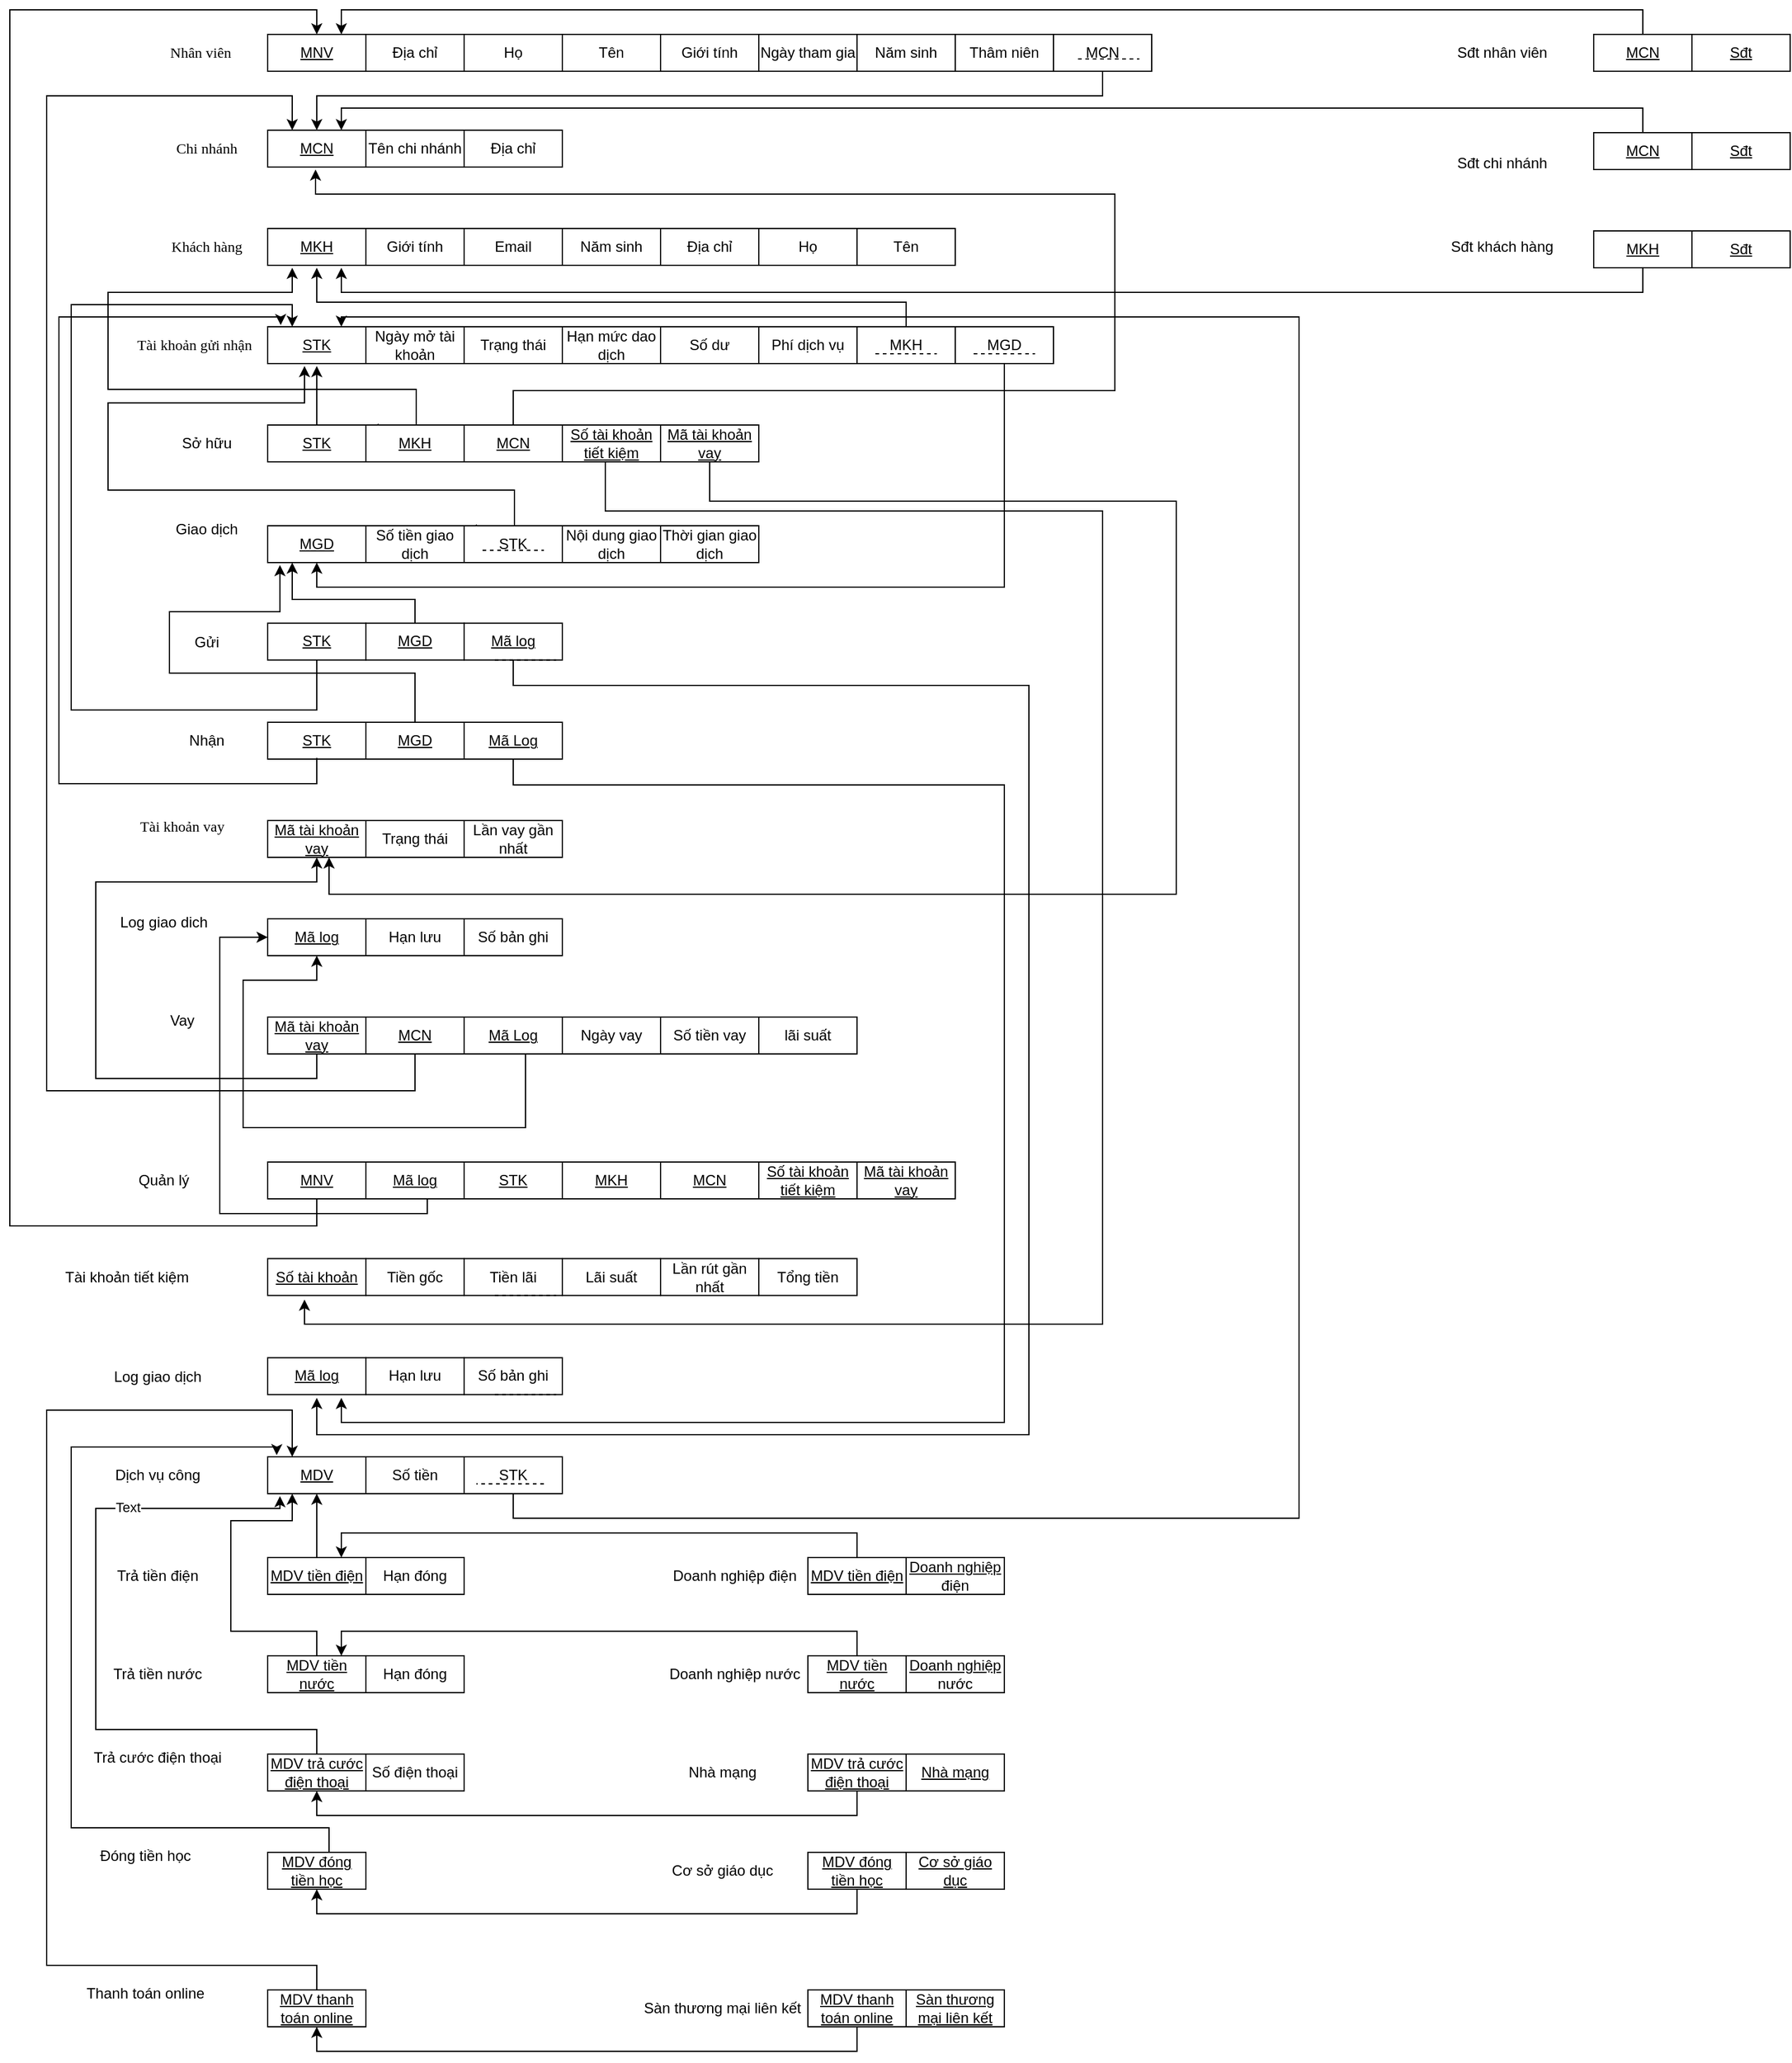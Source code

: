 <mxfile version="24.7.17">
  <diagram name="Page-1" id="vC-JoRA35cCn0tKTyRB9">
    <mxGraphModel dx="2570" dy="744" grid="1" gridSize="10" guides="1" tooltips="1" connect="1" arrows="1" fold="1" page="1" pageScale="1" pageWidth="850" pageHeight="1100" math="0" shadow="0">
      <root>
        <mxCell id="0" />
        <mxCell id="1" parent="0" />
        <mxCell id="_3DtKtyULnJ21L_lDsf4-2" value="&lt;font style=&quot;font-size: 12px;&quot; face=&quot;Times New Roman&quot;&gt;Nhân viên&lt;br&gt;&lt;/font&gt;" style="text;html=1;align=center;verticalAlign=middle;resizable=0;points=[];autosize=1;strokeColor=none;fillColor=none;" parent="1" vertex="1">
          <mxGeometry x="110" y="50" width="70" height="30" as="geometry" />
        </mxCell>
        <mxCell id="_3DtKtyULnJ21L_lDsf4-3" value="&lt;u&gt;MNV&lt;br&gt;&lt;/u&gt;" style="rounded=0;whiteSpace=wrap;html=1;" parent="1" vertex="1">
          <mxGeometry x="200" y="50" width="80" height="30" as="geometry" />
        </mxCell>
        <mxCell id="_3DtKtyULnJ21L_lDsf4-4" value="Địa chỉ" style="rounded=0;whiteSpace=wrap;html=1;" parent="1" vertex="1">
          <mxGeometry x="280" y="50" width="80" height="30" as="geometry" />
        </mxCell>
        <mxCell id="_3DtKtyULnJ21L_lDsf4-5" value="&lt;div align=&quot;justify&quot;&gt;Họ&lt;/div&gt;" style="rounded=0;whiteSpace=wrap;html=1;align=center;" parent="1" vertex="1">
          <mxGeometry x="360" y="50" width="80" height="30" as="geometry" />
        </mxCell>
        <mxCell id="_3DtKtyULnJ21L_lDsf4-7" value="Tên" style="rounded=0;whiteSpace=wrap;html=1;" parent="1" vertex="1">
          <mxGeometry x="440" y="50" width="80" height="30" as="geometry" />
        </mxCell>
        <mxCell id="_3DtKtyULnJ21L_lDsf4-8" value="Giới tính" style="rounded=0;whiteSpace=wrap;html=1;" parent="1" vertex="1">
          <mxGeometry x="520" y="50" width="80" height="30" as="geometry" />
        </mxCell>
        <mxCell id="_3DtKtyULnJ21L_lDsf4-9" value="Ngày tham gia" style="rounded=0;whiteSpace=wrap;html=1;" parent="1" vertex="1">
          <mxGeometry x="600" y="50" width="80" height="30" as="geometry" />
        </mxCell>
        <mxCell id="_3DtKtyULnJ21L_lDsf4-11" value="Năm sinh" style="rounded=0;whiteSpace=wrap;html=1;" parent="1" vertex="1">
          <mxGeometry x="680" y="50" width="80" height="30" as="geometry" />
        </mxCell>
        <mxCell id="_3DtKtyULnJ21L_lDsf4-12" value="Thâm niên" style="rounded=0;whiteSpace=wrap;html=1;" parent="1" vertex="1">
          <mxGeometry x="760" y="50" width="80" height="30" as="geometry" />
        </mxCell>
        <mxCell id="_3DtKtyULnJ21L_lDsf4-13" value="&lt;font face=&quot;Times New Roman&quot; style=&quot;font-size: 12px;&quot;&gt;Chi nhánh&lt;br&gt;&lt;/font&gt;" style="text;html=1;align=center;verticalAlign=middle;resizable=0;points=[];autosize=1;strokeColor=none;fillColor=none;" parent="1" vertex="1">
          <mxGeometry x="115" y="128" width="70" height="30" as="geometry" />
        </mxCell>
        <mxCell id="_3DtKtyULnJ21L_lDsf4-14" value="&lt;u&gt;MCN&lt;/u&gt;" style="rounded=0;whiteSpace=wrap;html=1;" parent="1" vertex="1">
          <mxGeometry x="200" y="128" width="80" height="30" as="geometry" />
        </mxCell>
        <mxCell id="_3DtKtyULnJ21L_lDsf4-15" value="Tên chi nhánh" style="rounded=0;whiteSpace=wrap;html=1;" parent="1" vertex="1">
          <mxGeometry x="280" y="128" width="80" height="30" as="geometry" />
        </mxCell>
        <mxCell id="_3DtKtyULnJ21L_lDsf4-16" value="Địa chỉ" style="rounded=0;whiteSpace=wrap;html=1;" parent="1" vertex="1">
          <mxGeometry x="360" y="128" width="80" height="30" as="geometry" />
        </mxCell>
        <mxCell id="_3DtKtyULnJ21L_lDsf4-23" style="edgeStyle=orthogonalEdgeStyle;rounded=0;orthogonalLoop=1;jettySize=auto;html=1;entryX=0.5;entryY=0;entryDx=0;entryDy=0;" parent="1" target="_3DtKtyULnJ21L_lDsf4-14" edge="1">
          <mxGeometry relative="1" as="geometry">
            <mxPoint x="240" y="100" as="targetPoint" />
            <mxPoint x="900" y="80" as="sourcePoint" />
            <Array as="points">
              <mxPoint x="891" y="80" />
              <mxPoint x="880" y="80" />
              <mxPoint x="880" y="100" />
              <mxPoint x="240" y="100" />
            </Array>
          </mxGeometry>
        </mxCell>
        <mxCell id="_3DtKtyULnJ21L_lDsf4-19" value="MCN" style="rounded=0;whiteSpace=wrap;html=1;" parent="1" vertex="1">
          <mxGeometry x="840" y="50" width="80" height="30" as="geometry" />
        </mxCell>
        <mxCell id="_3DtKtyULnJ21L_lDsf4-21" value="" style="endArrow=none;dashed=1;html=1;rounded=0;entryX=0.875;entryY=0.667;entryDx=0;entryDy=0;entryPerimeter=0;" parent="1" target="_3DtKtyULnJ21L_lDsf4-19" edge="1">
          <mxGeometry width="50" height="50" relative="1" as="geometry">
            <mxPoint x="860" y="70" as="sourcePoint" />
            <mxPoint x="895" y="70" as="targetPoint" />
          </mxGeometry>
        </mxCell>
        <mxCell id="_3DtKtyULnJ21L_lDsf4-24" value="&lt;font face=&quot;Times New Roman&quot;&gt;Khách hàng&lt;/font&gt;" style="text;html=1;align=center;verticalAlign=middle;resizable=0;points=[];autosize=1;strokeColor=none;fillColor=none;" parent="1" vertex="1">
          <mxGeometry x="110" y="208" width="80" height="30" as="geometry" />
        </mxCell>
        <mxCell id="_3DtKtyULnJ21L_lDsf4-25" value="&lt;u&gt;MKH&lt;/u&gt;" style="rounded=0;whiteSpace=wrap;html=1;" parent="1" vertex="1">
          <mxGeometry x="200" y="208" width="80" height="30" as="geometry" />
        </mxCell>
        <mxCell id="_3DtKtyULnJ21L_lDsf4-26" value="Giới tính" style="rounded=0;whiteSpace=wrap;html=1;" parent="1" vertex="1">
          <mxGeometry x="280" y="208" width="80" height="30" as="geometry" />
        </mxCell>
        <mxCell id="_3DtKtyULnJ21L_lDsf4-27" value="Email" style="rounded=0;whiteSpace=wrap;html=1;" parent="1" vertex="1">
          <mxGeometry x="360" y="208" width="80" height="30" as="geometry" />
        </mxCell>
        <mxCell id="_3DtKtyULnJ21L_lDsf4-28" value="Năm sinh" style="rounded=0;whiteSpace=wrap;html=1;" parent="1" vertex="1">
          <mxGeometry x="440" y="208" width="80" height="30" as="geometry" />
        </mxCell>
        <mxCell id="_3DtKtyULnJ21L_lDsf4-29" value="Địa chỉ" style="rounded=0;whiteSpace=wrap;html=1;" parent="1" vertex="1">
          <mxGeometry x="520" y="208" width="80" height="30" as="geometry" />
        </mxCell>
        <mxCell id="_3DtKtyULnJ21L_lDsf4-30" value="Họ" style="rounded=0;whiteSpace=wrap;html=1;" parent="1" vertex="1">
          <mxGeometry x="600" y="208" width="80" height="30" as="geometry" />
        </mxCell>
        <mxCell id="_3DtKtyULnJ21L_lDsf4-31" value="Tên" style="rounded=0;whiteSpace=wrap;html=1;" parent="1" vertex="1">
          <mxGeometry x="680" y="208" width="80" height="30" as="geometry" />
        </mxCell>
        <mxCell id="_3DtKtyULnJ21L_lDsf4-33" value="&lt;font face=&quot;Times New Roman&quot;&gt;Tài khoản gửi nhận&lt;br&gt;&lt;/font&gt;" style="text;html=1;align=center;verticalAlign=middle;resizable=0;points=[];autosize=1;strokeColor=none;fillColor=none;" parent="1" vertex="1">
          <mxGeometry x="80" y="288" width="120" height="30" as="geometry" />
        </mxCell>
        <mxCell id="_3DtKtyULnJ21L_lDsf4-34" value="&lt;u&gt;STK&lt;/u&gt;" style="rounded=0;whiteSpace=wrap;html=1;" parent="1" vertex="1">
          <mxGeometry x="200" y="288" width="80" height="30" as="geometry" />
        </mxCell>
        <mxCell id="_3DtKtyULnJ21L_lDsf4-35" value="Ngày mở tài khoản" style="rounded=0;whiteSpace=wrap;html=1;" parent="1" vertex="1">
          <mxGeometry x="280" y="288" width="80" height="30" as="geometry" />
        </mxCell>
        <mxCell id="_3DtKtyULnJ21L_lDsf4-36" value="Trạng thái " style="rounded=0;whiteSpace=wrap;html=1;" parent="1" vertex="1">
          <mxGeometry x="360" y="288" width="80" height="30" as="geometry" />
        </mxCell>
        <mxCell id="_3DtKtyULnJ21L_lDsf4-37" value="Hạn mức dao dịch" style="rounded=0;whiteSpace=wrap;html=1;" parent="1" vertex="1">
          <mxGeometry x="440" y="288" width="80" height="30" as="geometry" />
        </mxCell>
        <mxCell id="_3DtKtyULnJ21L_lDsf4-38" value="Số dư" style="rounded=0;whiteSpace=wrap;html=1;" parent="1" vertex="1">
          <mxGeometry x="520" y="288" width="80" height="30" as="geometry" />
        </mxCell>
        <mxCell id="_3DtKtyULnJ21L_lDsf4-39" value="Phí dịch vụ" style="rounded=0;whiteSpace=wrap;html=1;" parent="1" vertex="1">
          <mxGeometry x="600" y="288" width="80" height="30" as="geometry" />
        </mxCell>
        <mxCell id="_3DtKtyULnJ21L_lDsf4-44" style="edgeStyle=orthogonalEdgeStyle;rounded=0;orthogonalLoop=1;jettySize=auto;html=1;" parent="1" edge="1">
          <mxGeometry relative="1" as="geometry">
            <mxPoint x="240" y="240" as="targetPoint" />
            <mxPoint x="720" y="288" as="sourcePoint" />
            <Array as="points">
              <mxPoint x="720" y="268" />
            </Array>
          </mxGeometry>
        </mxCell>
        <mxCell id="_3DtKtyULnJ21L_lDsf4-42" value="MKH" style="rounded=0;whiteSpace=wrap;html=1;" parent="1" vertex="1">
          <mxGeometry x="680" y="288" width="80" height="30" as="geometry" />
        </mxCell>
        <mxCell id="_3DtKtyULnJ21L_lDsf4-43" value="" style="endArrow=none;dashed=1;html=1;rounded=0;" parent="1" edge="1">
          <mxGeometry width="50" height="50" relative="1" as="geometry">
            <mxPoint x="695" y="310" as="sourcePoint" />
            <mxPoint x="745" y="310" as="targetPoint" />
          </mxGeometry>
        </mxCell>
        <mxCell id="_3DtKtyULnJ21L_lDsf4-45" value="Sở hữu" style="text;html=1;align=center;verticalAlign=middle;resizable=0;points=[];autosize=1;strokeColor=none;fillColor=none;" parent="1" vertex="1">
          <mxGeometry x="120" y="368" width="60" height="30" as="geometry" />
        </mxCell>
        <mxCell id="_3DtKtyULnJ21L_lDsf4-51" style="edgeStyle=orthogonalEdgeStyle;rounded=0;orthogonalLoop=1;jettySize=auto;html=1;" parent="1" source="_3DtKtyULnJ21L_lDsf4-46" edge="1">
          <mxGeometry relative="1" as="geometry">
            <mxPoint x="240" y="320" as="targetPoint" />
          </mxGeometry>
        </mxCell>
        <mxCell id="_3DtKtyULnJ21L_lDsf4-46" value="&lt;u&gt;STK&lt;/u&gt;" style="rounded=0;whiteSpace=wrap;html=1;" parent="1" vertex="1">
          <mxGeometry x="200" y="368" width="80" height="30" as="geometry" />
        </mxCell>
        <mxCell id="_3DtKtyULnJ21L_lDsf4-47" value="&lt;u&gt;MKH&lt;/u&gt;" style="rounded=0;whiteSpace=wrap;html=1;" parent="1" vertex="1">
          <mxGeometry x="280" y="368" width="80" height="30" as="geometry" />
        </mxCell>
        <mxCell id="_3DtKtyULnJ21L_lDsf4-53" style="edgeStyle=orthogonalEdgeStyle;rounded=0;orthogonalLoop=1;jettySize=auto;html=1;" parent="1" edge="1">
          <mxGeometry relative="1" as="geometry">
            <mxPoint x="220" y="240" as="targetPoint" />
            <mxPoint x="290" y="367" as="sourcePoint" />
            <Array as="points">
              <mxPoint x="290" y="368" />
              <mxPoint x="321" y="368" />
              <mxPoint x="321" y="339" />
              <mxPoint x="70" y="339" />
              <mxPoint x="70" y="260" />
            </Array>
          </mxGeometry>
        </mxCell>
        <mxCell id="_3DtKtyULnJ21L_lDsf4-55" style="edgeStyle=orthogonalEdgeStyle;rounded=0;orthogonalLoop=1;jettySize=auto;html=1;exitX=0.5;exitY=0;exitDx=0;exitDy=0;" parent="1" source="_3DtKtyULnJ21L_lDsf4-48" edge="1">
          <mxGeometry relative="1" as="geometry">
            <mxPoint x="239" y="160" as="targetPoint" />
            <mxPoint x="400" y="360" as="sourcePoint" />
            <Array as="points">
              <mxPoint x="400" y="340" />
              <mxPoint x="890" y="340" />
              <mxPoint x="890" y="180" />
            </Array>
          </mxGeometry>
        </mxCell>
        <mxCell id="_3DtKtyULnJ21L_lDsf4-48" value="&lt;u&gt;MCN&lt;/u&gt;" style="rounded=0;whiteSpace=wrap;html=1;" parent="1" vertex="1">
          <mxGeometry x="360" y="368" width="80" height="30" as="geometry" />
        </mxCell>
        <mxCell id="_3DtKtyULnJ21L_lDsf4-56" value="Giao dịch" style="text;html=1;align=center;verticalAlign=middle;resizable=0;points=[];autosize=1;strokeColor=none;fillColor=none;" parent="1" vertex="1">
          <mxGeometry x="115" y="438" width="70" height="30" as="geometry" />
        </mxCell>
        <mxCell id="_3DtKtyULnJ21L_lDsf4-57" value="&lt;u&gt;MGD&lt;/u&gt;" style="rounded=0;whiteSpace=wrap;html=1;" parent="1" vertex="1">
          <mxGeometry x="200" y="450" width="80" height="30" as="geometry" />
        </mxCell>
        <mxCell id="_3DtKtyULnJ21L_lDsf4-58" value="Số tiền giao dịch" style="rounded=0;whiteSpace=wrap;html=1;" parent="1" vertex="1">
          <mxGeometry x="280" y="450" width="80" height="30" as="geometry" />
        </mxCell>
        <mxCell id="_3DtKtyULnJ21L_lDsf4-59" value="STK" style="rounded=0;whiteSpace=wrap;html=1;" parent="1" vertex="1">
          <mxGeometry x="360" y="450" width="80" height="30" as="geometry" />
        </mxCell>
        <mxCell id="_3DtKtyULnJ21L_lDsf4-60" value="" style="endArrow=none;dashed=1;html=1;rounded=0;" parent="1" edge="1">
          <mxGeometry width="50" height="50" relative="1" as="geometry">
            <mxPoint x="375" y="470" as="sourcePoint" />
            <mxPoint x="425" y="470" as="targetPoint" />
          </mxGeometry>
        </mxCell>
        <mxCell id="_3DtKtyULnJ21L_lDsf4-62" value="Thời gian giao dịch" style="rounded=0;whiteSpace=wrap;html=1;" parent="1" vertex="1">
          <mxGeometry x="520" y="450" width="80" height="30" as="geometry" />
        </mxCell>
        <mxCell id="_3DtKtyULnJ21L_lDsf4-63" value="Nội dung giao dịch" style="rounded=0;whiteSpace=wrap;html=1;" parent="1" vertex="1">
          <mxGeometry x="440" y="450" width="80" height="30" as="geometry" />
        </mxCell>
        <mxCell id="_3DtKtyULnJ21L_lDsf4-64" value="" style="endArrow=none;dashed=1;html=1;rounded=0;" parent="1" edge="1">
          <mxGeometry width="50" height="50" relative="1" as="geometry">
            <mxPoint x="385" y="480" as="sourcePoint" />
            <mxPoint x="435" y="480" as="targetPoint" />
          </mxGeometry>
        </mxCell>
        <mxCell id="_3DtKtyULnJ21L_lDsf4-66" style="edgeStyle=orthogonalEdgeStyle;rounded=0;orthogonalLoop=1;jettySize=auto;html=1;" parent="1" edge="1">
          <mxGeometry relative="1" as="geometry">
            <mxPoint x="230" y="320" as="targetPoint" />
            <mxPoint x="370" y="449" as="sourcePoint" />
            <Array as="points">
              <mxPoint x="370" y="450" />
              <mxPoint x="401" y="450" />
              <mxPoint x="401" y="421" />
              <mxPoint x="70" y="421" />
              <mxPoint x="70" y="350" />
            </Array>
          </mxGeometry>
        </mxCell>
        <mxCell id="_3DtKtyULnJ21L_lDsf4-67" value="MGD" style="rounded=0;whiteSpace=wrap;html=1;" parent="1" vertex="1">
          <mxGeometry x="760" y="288" width="80" height="30" as="geometry" />
        </mxCell>
        <mxCell id="_3DtKtyULnJ21L_lDsf4-68" value="" style="endArrow=none;dashed=1;html=1;rounded=0;" parent="1" edge="1">
          <mxGeometry width="50" height="50" relative="1" as="geometry">
            <mxPoint x="775" y="310" as="sourcePoint" />
            <mxPoint x="825" y="310" as="targetPoint" />
          </mxGeometry>
        </mxCell>
        <mxCell id="_3DtKtyULnJ21L_lDsf4-71" value="Gửi" style="text;html=1;align=center;verticalAlign=middle;resizable=0;points=[];autosize=1;strokeColor=none;fillColor=none;" parent="1" vertex="1">
          <mxGeometry x="130" y="530" width="40" height="30" as="geometry" />
        </mxCell>
        <mxCell id="_3DtKtyULnJ21L_lDsf4-72" value="Nhận" style="text;html=1;align=center;verticalAlign=middle;resizable=0;points=[];autosize=1;strokeColor=none;fillColor=none;" parent="1" vertex="1">
          <mxGeometry x="125" y="610" width="50" height="30" as="geometry" />
        </mxCell>
        <mxCell id="_3DtKtyULnJ21L_lDsf4-95" style="edgeStyle=orthogonalEdgeStyle;rounded=0;orthogonalLoop=1;jettySize=auto;html=1;entryX=0.25;entryY=0;entryDx=0;entryDy=0;" parent="1" source="_3DtKtyULnJ21L_lDsf4-80" target="_3DtKtyULnJ21L_lDsf4-34" edge="1">
          <mxGeometry relative="1" as="geometry">
            <mxPoint x="220" y="280" as="targetPoint" />
            <Array as="points">
              <mxPoint x="240" y="600" />
              <mxPoint x="40" y="600" />
              <mxPoint x="40" y="270" />
              <mxPoint x="220" y="270" />
            </Array>
          </mxGeometry>
        </mxCell>
        <mxCell id="_3DtKtyULnJ21L_lDsf4-80" value="&lt;u&gt;STK&lt;/u&gt;" style="rounded=0;whiteSpace=wrap;html=1;" parent="1" vertex="1">
          <mxGeometry x="200" y="529.33" width="80" height="30" as="geometry" />
        </mxCell>
        <mxCell id="_3DtKtyULnJ21L_lDsf4-97" style="edgeStyle=orthogonalEdgeStyle;rounded=0;orthogonalLoop=1;jettySize=auto;html=1;entryX=0.25;entryY=1;entryDx=0;entryDy=0;" parent="1" source="_3DtKtyULnJ21L_lDsf4-81" target="_3DtKtyULnJ21L_lDsf4-57" edge="1">
          <mxGeometry relative="1" as="geometry">
            <mxPoint x="220" y="510" as="targetPoint" />
            <Array as="points">
              <mxPoint x="320" y="510" />
              <mxPoint x="220" y="510" />
            </Array>
          </mxGeometry>
        </mxCell>
        <mxCell id="_3DtKtyULnJ21L_lDsf4-81" value="&lt;u&gt;MGD&lt;/u&gt;" style="rounded=0;whiteSpace=wrap;html=1;" parent="1" vertex="1">
          <mxGeometry x="280" y="529.33" width="80" height="30" as="geometry" />
        </mxCell>
        <mxCell id="zlWt1Y5YWRn7I1VZGr1n-9" style="edgeStyle=orthogonalEdgeStyle;rounded=0;orthogonalLoop=1;jettySize=auto;html=1;" edge="1" parent="1" source="_3DtKtyULnJ21L_lDsf4-82">
          <mxGeometry relative="1" as="geometry">
            <mxPoint x="240" y="1160" as="targetPoint" />
            <Array as="points">
              <mxPoint x="400" y="580" />
              <mxPoint x="820" y="580" />
              <mxPoint x="820" y="1190" />
              <mxPoint x="240" y="1190" />
            </Array>
          </mxGeometry>
        </mxCell>
        <mxCell id="_3DtKtyULnJ21L_lDsf4-82" value="&lt;u&gt;Mã log&lt;/u&gt;" style="rounded=0;whiteSpace=wrap;html=1;" parent="1" vertex="1">
          <mxGeometry x="360" y="529.33" width="80" height="30" as="geometry" />
        </mxCell>
        <mxCell id="_3DtKtyULnJ21L_lDsf4-86" value="" style="endArrow=none;dashed=1;html=1;rounded=0;" parent="1" edge="1">
          <mxGeometry width="50" height="50" relative="1" as="geometry">
            <mxPoint x="385" y="559.33" as="sourcePoint" />
            <mxPoint x="435" y="559.33" as="targetPoint" />
          </mxGeometry>
        </mxCell>
        <mxCell id="_3DtKtyULnJ21L_lDsf4-87" value="&lt;u&gt;STK&lt;/u&gt;" style="rounded=0;whiteSpace=wrap;html=1;" parent="1" vertex="1">
          <mxGeometry x="200" y="610" width="80" height="30" as="geometry" />
        </mxCell>
        <mxCell id="_3DtKtyULnJ21L_lDsf4-88" value="&lt;u&gt;MGD&lt;/u&gt;" style="rounded=0;whiteSpace=wrap;html=1;" parent="1" vertex="1">
          <mxGeometry x="280" y="610" width="80" height="30" as="geometry" />
        </mxCell>
        <mxCell id="_3DtKtyULnJ21L_lDsf4-89" value="&lt;u&gt;Mã Log&lt;br&gt;&lt;/u&gt;" style="rounded=0;whiteSpace=wrap;html=1;" parent="1" vertex="1">
          <mxGeometry x="360" y="610" width="80" height="30" as="geometry" />
        </mxCell>
        <mxCell id="_3DtKtyULnJ21L_lDsf4-93" value="" style="endArrow=none;dashed=1;html=1;rounded=0;" parent="1" edge="1">
          <mxGeometry width="50" height="50" relative="1" as="geometry">
            <mxPoint x="385" y="640" as="sourcePoint" />
            <mxPoint x="435" y="640" as="targetPoint" />
          </mxGeometry>
        </mxCell>
        <mxCell id="_3DtKtyULnJ21L_lDsf4-113" style="edgeStyle=orthogonalEdgeStyle;rounded=0;orthogonalLoop=1;jettySize=auto;html=1;" parent="1" edge="1">
          <mxGeometry relative="1" as="geometry">
            <mxPoint x="240" y="480" as="targetPoint" />
            <mxPoint x="810" y="318" as="sourcePoint" />
            <Array as="points">
              <mxPoint x="800" y="318" />
              <mxPoint x="800" y="500" />
              <mxPoint x="240" y="500" />
            </Array>
          </mxGeometry>
        </mxCell>
        <mxCell id="_3DtKtyULnJ21L_lDsf4-114" style="edgeStyle=orthogonalEdgeStyle;rounded=0;orthogonalLoop=1;jettySize=auto;html=1;entryX=0.133;entryY=-0.044;entryDx=0;entryDy=0;entryPerimeter=0;" parent="1" target="_3DtKtyULnJ21L_lDsf4-34" edge="1">
          <mxGeometry relative="1" as="geometry">
            <mxPoint x="210" y="280" as="targetPoint" />
            <mxPoint x="240" y="639" as="sourcePoint" />
            <Array as="points">
              <mxPoint x="240" y="660" />
              <mxPoint x="30" y="660" />
              <mxPoint x="30" y="280" />
              <mxPoint x="211" y="280" />
            </Array>
          </mxGeometry>
        </mxCell>
        <mxCell id="_3DtKtyULnJ21L_lDsf4-119" style="edgeStyle=orthogonalEdgeStyle;rounded=0;orthogonalLoop=1;jettySize=auto;html=1;entryX=0.125;entryY=1.067;entryDx=0;entryDy=0;entryPerimeter=0;" parent="1" target="_3DtKtyULnJ21L_lDsf4-57" edge="1">
          <mxGeometry relative="1" as="geometry">
            <mxPoint x="210" y="520" as="targetPoint" />
            <mxPoint x="320" y="610" as="sourcePoint" />
            <Array as="points">
              <mxPoint x="320" y="570" />
              <mxPoint x="120" y="570" />
              <mxPoint x="120" y="520" />
              <mxPoint x="210" y="520" />
            </Array>
          </mxGeometry>
        </mxCell>
        <mxCell id="_3DtKtyULnJ21L_lDsf4-120" value="&lt;font style=&quot;font-size: 12px;&quot; face=&quot;Times New Roman&quot;&gt;Tài khoản vay&lt;/font&gt;" style="text;html=1;align=center;verticalAlign=middle;resizable=0;points=[];autosize=1;strokeColor=none;fillColor=none;fontFamily=Helvetica;fontSize=11;fontColor=default;labelBackgroundColor=default;" parent="1" vertex="1">
          <mxGeometry x="85" y="680" width="90" height="30" as="geometry" />
        </mxCell>
        <mxCell id="_3DtKtyULnJ21L_lDsf4-121" value="&lt;u&gt;Mã tài khoản vay&lt;br&gt;&lt;/u&gt;" style="rounded=0;whiteSpace=wrap;html=1;" parent="1" vertex="1">
          <mxGeometry x="200" y="690" width="80" height="30" as="geometry" />
        </mxCell>
        <mxCell id="_3DtKtyULnJ21L_lDsf4-122" value="Trạng thái" style="rounded=0;whiteSpace=wrap;html=1;" parent="1" vertex="1">
          <mxGeometry x="280" y="690" width="80" height="30" as="geometry" />
        </mxCell>
        <mxCell id="_3DtKtyULnJ21L_lDsf4-123" value="Lần vay gần nhất" style="rounded=0;whiteSpace=wrap;html=1;" parent="1" vertex="1">
          <mxGeometry x="360" y="690" width="80" height="30" as="geometry" />
        </mxCell>
        <mxCell id="09Z2PJbqX6GgQNz3F8g0-1" value="Log giao dich" style="text;html=1;align=center;verticalAlign=middle;resizable=0;points=[];autosize=1;strokeColor=none;fillColor=none;" parent="1" vertex="1">
          <mxGeometry x="70" y="758" width="90" height="30" as="geometry" />
        </mxCell>
        <mxCell id="09Z2PJbqX6GgQNz3F8g0-6" value="&lt;u&gt;Mã log&lt;br&gt;&lt;/u&gt;" style="rounded=0;whiteSpace=wrap;html=1;" parent="1" vertex="1">
          <mxGeometry x="200" y="770" width="80" height="30" as="geometry" />
        </mxCell>
        <mxCell id="09Z2PJbqX6GgQNz3F8g0-7" value="Hạn lưu" style="rounded=0;whiteSpace=wrap;html=1;" parent="1" vertex="1">
          <mxGeometry x="280" y="770" width="80" height="30" as="geometry" />
        </mxCell>
        <mxCell id="09Z2PJbqX6GgQNz3F8g0-8" value="Số bản ghi" style="rounded=0;whiteSpace=wrap;html=1;" parent="1" vertex="1">
          <mxGeometry x="360" y="770" width="80" height="30" as="geometry" />
        </mxCell>
        <mxCell id="09Z2PJbqX6GgQNz3F8g0-11" value="Vay" style="text;html=1;align=center;verticalAlign=middle;resizable=0;points=[];autosize=1;strokeColor=none;fillColor=none;" parent="1" vertex="1">
          <mxGeometry x="110" y="838" width="40" height="30" as="geometry" />
        </mxCell>
        <mxCell id="09Z2PJbqX6GgQNz3F8g0-20" style="edgeStyle=orthogonalEdgeStyle;rounded=0;orthogonalLoop=1;jettySize=auto;html=1;entryX=0.5;entryY=1;entryDx=0;entryDy=0;" parent="1" target="_3DtKtyULnJ21L_lDsf4-121" edge="1">
          <mxGeometry relative="1" as="geometry">
            <mxPoint x="240" y="740" as="targetPoint" />
            <mxPoint x="240" y="880" as="sourcePoint" />
            <Array as="points">
              <mxPoint x="240" y="900" />
              <mxPoint x="60" y="900" />
              <mxPoint x="60" y="740" />
              <mxPoint x="240" y="740" />
            </Array>
          </mxGeometry>
        </mxCell>
        <mxCell id="09Z2PJbqX6GgQNz3F8g0-12" value="&lt;u&gt;Mã tài khoản vay&lt;br&gt;&lt;/u&gt;" style="rounded=0;whiteSpace=wrap;html=1;" parent="1" vertex="1">
          <mxGeometry x="200" y="850" width="80" height="30" as="geometry" />
        </mxCell>
        <mxCell id="09Z2PJbqX6GgQNz3F8g0-22" style="edgeStyle=orthogonalEdgeStyle;rounded=0;orthogonalLoop=1;jettySize=auto;html=1;entryX=0.25;entryY=0;entryDx=0;entryDy=0;" parent="1" target="_3DtKtyULnJ21L_lDsf4-14" edge="1">
          <mxGeometry relative="1" as="geometry">
            <mxPoint x="220" y="100" as="targetPoint" />
            <mxPoint x="310" y="880" as="sourcePoint" />
            <Array as="points">
              <mxPoint x="320" y="880" />
              <mxPoint x="320" y="910" />
              <mxPoint x="20" y="910" />
              <mxPoint x="20" y="100" />
              <mxPoint x="220" y="100" />
            </Array>
          </mxGeometry>
        </mxCell>
        <mxCell id="09Z2PJbqX6GgQNz3F8g0-13" value="&lt;u&gt;MCN&lt;/u&gt;" style="rounded=0;whiteSpace=wrap;html=1;" parent="1" vertex="1">
          <mxGeometry x="280" y="850" width="80" height="30" as="geometry" />
        </mxCell>
        <mxCell id="09Z2PJbqX6GgQNz3F8g0-23" style="edgeStyle=orthogonalEdgeStyle;rounded=0;orthogonalLoop=1;jettySize=auto;html=1;entryX=0.5;entryY=1;entryDx=0;entryDy=0;" parent="1" source="09Z2PJbqX6GgQNz3F8g0-14" target="09Z2PJbqX6GgQNz3F8g0-6" edge="1">
          <mxGeometry relative="1" as="geometry">
            <mxPoint x="240" y="820" as="targetPoint" />
            <Array as="points">
              <mxPoint x="410" y="940" />
              <mxPoint x="180" y="940" />
              <mxPoint x="180" y="820" />
              <mxPoint x="240" y="820" />
            </Array>
          </mxGeometry>
        </mxCell>
        <mxCell id="09Z2PJbqX6GgQNz3F8g0-14" value="&lt;u&gt;Mã Log&lt;br&gt;&lt;/u&gt;" style="rounded=0;whiteSpace=wrap;html=1;" parent="1" vertex="1">
          <mxGeometry x="360" y="850" width="80" height="30" as="geometry" />
        </mxCell>
        <mxCell id="09Z2PJbqX6GgQNz3F8g0-16" value="Ngày vay" style="rounded=0;whiteSpace=wrap;html=1;" parent="1" vertex="1">
          <mxGeometry x="440" y="850" width="80" height="30" as="geometry" />
        </mxCell>
        <mxCell id="09Z2PJbqX6GgQNz3F8g0-17" value="Số tiền vay" style="rounded=0;whiteSpace=wrap;html=1;" parent="1" vertex="1">
          <mxGeometry x="520" y="850" width="80" height="30" as="geometry" />
        </mxCell>
        <mxCell id="09Z2PJbqX6GgQNz3F8g0-18" value="lãi suất" style="rounded=0;whiteSpace=wrap;html=1;" parent="1" vertex="1">
          <mxGeometry x="600" y="850" width="80" height="30" as="geometry" />
        </mxCell>
        <mxCell id="09Z2PJbqX6GgQNz3F8g0-24" value="Quản lý" style="text;html=1;align=center;verticalAlign=middle;resizable=0;points=[];autosize=1;strokeColor=none;fillColor=none;" parent="1" vertex="1">
          <mxGeometry x="85" y="968" width="60" height="30" as="geometry" />
        </mxCell>
        <mxCell id="09Z2PJbqX6GgQNz3F8g0-29" style="edgeStyle=orthogonalEdgeStyle;rounded=0;orthogonalLoop=1;jettySize=auto;html=1;entryX=0.5;entryY=0;entryDx=0;entryDy=0;" parent="1" target="_3DtKtyULnJ21L_lDsf4-3" edge="1">
          <mxGeometry relative="1" as="geometry">
            <mxPoint x="240" y="30" as="targetPoint" />
            <mxPoint x="240" y="998" as="sourcePoint" />
            <Array as="points">
              <mxPoint x="240" y="1020" />
              <mxPoint x="-10" y="1020" />
              <mxPoint x="-10" y="30" />
              <mxPoint x="240" y="30" />
            </Array>
          </mxGeometry>
        </mxCell>
        <mxCell id="09Z2PJbqX6GgQNz3F8g0-25" value="&lt;u&gt;MNV&lt;/u&gt;" style="rounded=0;whiteSpace=wrap;html=1;" parent="1" vertex="1">
          <mxGeometry x="200" y="968" width="80" height="30" as="geometry" />
        </mxCell>
        <mxCell id="09Z2PJbqX6GgQNz3F8g0-30" style="edgeStyle=orthogonalEdgeStyle;rounded=0;orthogonalLoop=1;jettySize=auto;html=1;entryX=0;entryY=0.5;entryDx=0;entryDy=0;" parent="1" source="09Z2PJbqX6GgQNz3F8g0-26" target="09Z2PJbqX6GgQNz3F8g0-6" edge="1">
          <mxGeometry relative="1" as="geometry">
            <mxPoint x="160" y="800" as="targetPoint" />
            <Array as="points">
              <mxPoint x="330" y="1010" />
              <mxPoint x="161" y="1010" />
              <mxPoint x="161" y="785" />
            </Array>
          </mxGeometry>
        </mxCell>
        <mxCell id="09Z2PJbqX6GgQNz3F8g0-26" value="&lt;u&gt;Mã log&lt;br&gt;&lt;/u&gt;" style="rounded=0;whiteSpace=wrap;html=1;" parent="1" vertex="1">
          <mxGeometry x="280" y="968" width="80" height="30" as="geometry" />
        </mxCell>
        <mxCell id="09Z2PJbqX6GgQNz3F8g0-31" value="Tài khoản tiết kiệm" style="text;html=1;align=center;verticalAlign=middle;resizable=0;points=[];autosize=1;strokeColor=none;fillColor=none;" parent="1" vertex="1">
          <mxGeometry x="25" y="1047.33" width="120" height="30" as="geometry" />
        </mxCell>
        <mxCell id="09Z2PJbqX6GgQNz3F8g0-32" value="&lt;u&gt;Số tài khoản&lt;br&gt;&lt;/u&gt;" style="rounded=0;whiteSpace=wrap;html=1;" parent="1" vertex="1">
          <mxGeometry x="200" y="1046.66" width="80" height="30" as="geometry" />
        </mxCell>
        <mxCell id="09Z2PJbqX6GgQNz3F8g0-33" value="Tiền gốc" style="rounded=0;whiteSpace=wrap;html=1;" parent="1" vertex="1">
          <mxGeometry x="280" y="1046.66" width="80" height="30" as="geometry" />
        </mxCell>
        <mxCell id="09Z2PJbqX6GgQNz3F8g0-34" value="Tiền lãi" style="rounded=0;whiteSpace=wrap;html=1;" parent="1" vertex="1">
          <mxGeometry x="360" y="1046.66" width="80" height="30" as="geometry" />
        </mxCell>
        <mxCell id="09Z2PJbqX6GgQNz3F8g0-35" value="" style="endArrow=none;dashed=1;html=1;rounded=0;" parent="1" edge="1">
          <mxGeometry width="50" height="50" relative="1" as="geometry">
            <mxPoint x="385" y="1076.66" as="sourcePoint" />
            <mxPoint x="435" y="1076.66" as="targetPoint" />
          </mxGeometry>
        </mxCell>
        <mxCell id="09Z2PJbqX6GgQNz3F8g0-36" value="Lãi suất" style="rounded=0;whiteSpace=wrap;html=1;" parent="1" vertex="1">
          <mxGeometry x="440" y="1046.66" width="80" height="30" as="geometry" />
        </mxCell>
        <mxCell id="09Z2PJbqX6GgQNz3F8g0-37" value="Lần rút gần nhất" style="rounded=0;whiteSpace=wrap;html=1;" parent="1" vertex="1">
          <mxGeometry x="520" y="1046.66" width="80" height="30" as="geometry" />
        </mxCell>
        <mxCell id="09Z2PJbqX6GgQNz3F8g0-43" value="Tổng tiền" style="rounded=0;whiteSpace=wrap;html=1;" parent="1" vertex="1">
          <mxGeometry x="600" y="1046.66" width="80" height="30" as="geometry" />
        </mxCell>
        <mxCell id="09Z2PJbqX6GgQNz3F8g0-46" style="edgeStyle=orthogonalEdgeStyle;rounded=0;orthogonalLoop=1;jettySize=auto;html=1;" parent="1" edge="1">
          <mxGeometry relative="1" as="geometry">
            <mxPoint x="230" y="1080" as="targetPoint" />
            <mxPoint x="475" y="396" as="sourcePoint" />
            <Array as="points">
              <mxPoint x="475" y="438" />
              <mxPoint x="880" y="438" />
              <mxPoint x="880" y="1100" />
              <mxPoint x="230" y="1100" />
            </Array>
          </mxGeometry>
        </mxCell>
        <mxCell id="09Z2PJbqX6GgQNz3F8g0-45" value="&lt;u&gt;Số tài khoản tiết kiệm&lt;br&gt;&lt;/u&gt;" style="rounded=0;whiteSpace=wrap;html=1;" parent="1" vertex="1">
          <mxGeometry x="440" y="368" width="80" height="30" as="geometry" />
        </mxCell>
        <mxCell id="09Z2PJbqX6GgQNz3F8g0-48" style="edgeStyle=orthogonalEdgeStyle;rounded=0;orthogonalLoop=1;jettySize=auto;html=1;entryX=0.625;entryY=1;entryDx=0;entryDy=0;entryPerimeter=0;" parent="1" source="09Z2PJbqX6GgQNz3F8g0-47" target="_3DtKtyULnJ21L_lDsf4-121" edge="1">
          <mxGeometry relative="1" as="geometry">
            <mxPoint x="250" y="750" as="targetPoint" />
            <Array as="points">
              <mxPoint x="560" y="430" />
              <mxPoint x="940" y="430" />
              <mxPoint x="940" y="750" />
              <mxPoint x="250" y="750" />
            </Array>
          </mxGeometry>
        </mxCell>
        <mxCell id="09Z2PJbqX6GgQNz3F8g0-47" value="&lt;u&gt;Mã tài khoản vay&lt;br&gt;&lt;/u&gt;" style="rounded=0;whiteSpace=wrap;html=1;" parent="1" vertex="1">
          <mxGeometry x="520" y="368" width="80" height="30" as="geometry" />
        </mxCell>
        <mxCell id="09Z2PJbqX6GgQNz3F8g0-49" value="&lt;u&gt;STK&lt;/u&gt;" style="rounded=0;whiteSpace=wrap;html=1;" parent="1" vertex="1">
          <mxGeometry x="360" y="968" width="80" height="30" as="geometry" />
        </mxCell>
        <mxCell id="09Z2PJbqX6GgQNz3F8g0-50" value="&lt;u&gt;MKH&lt;/u&gt;" style="rounded=0;whiteSpace=wrap;html=1;" parent="1" vertex="1">
          <mxGeometry x="440" y="968" width="80" height="30" as="geometry" />
        </mxCell>
        <mxCell id="09Z2PJbqX6GgQNz3F8g0-51" value="&lt;u&gt;MCN&lt;/u&gt;" style="rounded=0;whiteSpace=wrap;html=1;" parent="1" vertex="1">
          <mxGeometry x="520" y="968" width="80" height="30" as="geometry" />
        </mxCell>
        <mxCell id="09Z2PJbqX6GgQNz3F8g0-52" value="&lt;u&gt;Số tài khoản tiết kiệm&lt;br&gt;&lt;/u&gt;" style="rounded=0;whiteSpace=wrap;html=1;" parent="1" vertex="1">
          <mxGeometry x="600" y="968" width="80" height="30" as="geometry" />
        </mxCell>
        <mxCell id="09Z2PJbqX6GgQNz3F8g0-53" value="&lt;u&gt;Mã tài khoản vay&lt;br&gt;&lt;/u&gt;" style="rounded=0;whiteSpace=wrap;html=1;" parent="1" vertex="1">
          <mxGeometry x="680" y="968" width="80" height="30" as="geometry" />
        </mxCell>
        <mxCell id="gfXFiol63Bkl4iZ823mt-9" style="edgeStyle=orthogonalEdgeStyle;rounded=0;orthogonalLoop=1;jettySize=auto;html=1;entryX=0.75;entryY=0;entryDx=0;entryDy=0;" parent="1" target="_3DtKtyULnJ21L_lDsf4-14" edge="1">
          <mxGeometry relative="1" as="geometry">
            <mxPoint x="260" y="110" as="targetPoint" />
            <mxPoint x="1320" y="130" as="sourcePoint" />
            <Array as="points">
              <mxPoint x="1320" y="110" />
              <mxPoint x="260" y="110" />
            </Array>
          </mxGeometry>
        </mxCell>
        <mxCell id="gfXFiol63Bkl4iZ823mt-4" value="&lt;u&gt;MCN&lt;/u&gt;" style="rounded=0;whiteSpace=wrap;html=1;" parent="1" vertex="1">
          <mxGeometry x="1280" y="130" width="80" height="30" as="geometry" />
        </mxCell>
        <mxCell id="gfXFiol63Bkl4iZ823mt-5" value="&lt;u&gt;Sđt&lt;br&gt;&lt;/u&gt;" style="rounded=0;whiteSpace=wrap;html=1;" parent="1" vertex="1">
          <mxGeometry x="1360" y="130" width="80" height="30" as="geometry" />
        </mxCell>
        <mxCell id="gfXFiol63Bkl4iZ823mt-7" value="Sđt chi nhánh" style="text;html=1;align=center;verticalAlign=middle;resizable=0;points=[];autosize=1;strokeColor=none;fillColor=none;" parent="1" vertex="1">
          <mxGeometry x="1160" y="140" width="90" height="30" as="geometry" />
        </mxCell>
        <mxCell id="gfXFiol63Bkl4iZ823mt-15" style="edgeStyle=orthogonalEdgeStyle;rounded=0;orthogonalLoop=1;jettySize=auto;html=1;" parent="1" edge="1">
          <mxGeometry relative="1" as="geometry">
            <mxPoint x="260" y="240" as="targetPoint" />
            <mxPoint x="1320" y="240" as="sourcePoint" />
            <Array as="points">
              <mxPoint x="1320" y="260" />
            </Array>
          </mxGeometry>
        </mxCell>
        <mxCell id="gfXFiol63Bkl4iZ823mt-12" value="&lt;u&gt;MKH&lt;/u&gt;" style="rounded=0;whiteSpace=wrap;html=1;" parent="1" vertex="1">
          <mxGeometry x="1280" y="210" width="80" height="30" as="geometry" />
        </mxCell>
        <mxCell id="gfXFiol63Bkl4iZ823mt-13" value="&lt;u&gt;Sđt&lt;br&gt;&lt;/u&gt;" style="rounded=0;whiteSpace=wrap;html=1;" parent="1" vertex="1">
          <mxGeometry x="1360" y="210" width="80" height="30" as="geometry" />
        </mxCell>
        <mxCell id="gfXFiol63Bkl4iZ823mt-14" value="Sđt khách hàng" style="text;html=1;align=center;verticalAlign=middle;resizable=0;points=[];autosize=1;strokeColor=none;fillColor=none;" parent="1" vertex="1">
          <mxGeometry x="1155" y="208" width="100" height="30" as="geometry" />
        </mxCell>
        <mxCell id="gfXFiol63Bkl4iZ823mt-19" style="edgeStyle=orthogonalEdgeStyle;rounded=0;orthogonalLoop=1;jettySize=auto;html=1;entryX=0.75;entryY=0;entryDx=0;entryDy=0;" parent="1" target="_3DtKtyULnJ21L_lDsf4-3" edge="1">
          <mxGeometry relative="1" as="geometry">
            <mxPoint x="1260" y="30" as="targetPoint" />
            <mxPoint x="1320" y="50" as="sourcePoint" />
            <Array as="points">
              <mxPoint x="1320" y="30" />
              <mxPoint x="260" y="30" />
            </Array>
          </mxGeometry>
        </mxCell>
        <mxCell id="gfXFiol63Bkl4iZ823mt-16" value="&lt;u&gt;MCN&lt;/u&gt;" style="rounded=0;whiteSpace=wrap;html=1;" parent="1" vertex="1">
          <mxGeometry x="1280" y="50" width="80" height="30" as="geometry" />
        </mxCell>
        <mxCell id="gfXFiol63Bkl4iZ823mt-17" value="&lt;u&gt;Sđt&lt;br&gt;&lt;/u&gt;" style="rounded=0;whiteSpace=wrap;html=1;" parent="1" vertex="1">
          <mxGeometry x="1360" y="50" width="80" height="30" as="geometry" />
        </mxCell>
        <mxCell id="gfXFiol63Bkl4iZ823mt-18" value="Sđt nhân viên" style="text;html=1;align=center;verticalAlign=middle;resizable=0;points=[];autosize=1;strokeColor=none;fillColor=none;" parent="1" vertex="1">
          <mxGeometry x="1160" y="50" width="90" height="30" as="geometry" />
        </mxCell>
        <mxCell id="zlWt1Y5YWRn7I1VZGr1n-1" value="Log giao dịch" style="text;html=1;align=center;verticalAlign=middle;resizable=0;points=[];autosize=1;strokeColor=none;fillColor=none;" vertex="1" parent="1">
          <mxGeometry x="65" y="1128" width="90" height="30" as="geometry" />
        </mxCell>
        <mxCell id="zlWt1Y5YWRn7I1VZGr1n-2" value="&lt;u&gt;Mã log&lt;br&gt;&lt;/u&gt;" style="rounded=0;whiteSpace=wrap;html=1;" vertex="1" parent="1">
          <mxGeometry x="200" y="1127.33" width="80" height="30" as="geometry" />
        </mxCell>
        <mxCell id="zlWt1Y5YWRn7I1VZGr1n-3" value="Hạn lưu" style="rounded=0;whiteSpace=wrap;html=1;" vertex="1" parent="1">
          <mxGeometry x="280" y="1127.33" width="80" height="30" as="geometry" />
        </mxCell>
        <mxCell id="zlWt1Y5YWRn7I1VZGr1n-4" value="Số bản ghi" style="rounded=0;whiteSpace=wrap;html=1;" vertex="1" parent="1">
          <mxGeometry x="360" y="1127.33" width="80" height="30" as="geometry" />
        </mxCell>
        <mxCell id="zlWt1Y5YWRn7I1VZGr1n-5" value="" style="endArrow=none;dashed=1;html=1;rounded=0;" edge="1" parent="1">
          <mxGeometry width="50" height="50" relative="1" as="geometry">
            <mxPoint x="385" y="1157.33" as="sourcePoint" />
            <mxPoint x="435" y="1157.33" as="targetPoint" />
          </mxGeometry>
        </mxCell>
        <mxCell id="zlWt1Y5YWRn7I1VZGr1n-10" style="edgeStyle=orthogonalEdgeStyle;rounded=0;orthogonalLoop=1;jettySize=auto;html=1;" edge="1" parent="1">
          <mxGeometry relative="1" as="geometry">
            <mxPoint x="260" y="1160" as="targetPoint" />
            <mxPoint x="400" y="640" as="sourcePoint" />
            <Array as="points">
              <mxPoint x="400" y="661" />
              <mxPoint x="800" y="661" />
              <mxPoint x="800" y="1180" />
              <mxPoint x="260" y="1180" />
            </Array>
          </mxGeometry>
        </mxCell>
        <mxCell id="zlWt1Y5YWRn7I1VZGr1n-11" value="Dịch vụ công" style="text;html=1;align=center;verticalAlign=middle;resizable=0;points=[];autosize=1;strokeColor=none;fillColor=none;" vertex="1" parent="1">
          <mxGeometry x="65" y="1208" width="90" height="30" as="geometry" />
        </mxCell>
        <mxCell id="zlWt1Y5YWRn7I1VZGr1n-12" value="&lt;u&gt;MDV&lt;/u&gt;" style="rounded=0;whiteSpace=wrap;html=1;" vertex="1" parent="1">
          <mxGeometry x="200" y="1208" width="80" height="30" as="geometry" />
        </mxCell>
        <mxCell id="zlWt1Y5YWRn7I1VZGr1n-13" value="Số tiền" style="rounded=0;whiteSpace=wrap;html=1;" vertex="1" parent="1">
          <mxGeometry x="280" y="1208" width="80" height="30" as="geometry" />
        </mxCell>
        <mxCell id="zlWt1Y5YWRn7I1VZGr1n-16" value="Trả tiền điện" style="text;html=1;align=center;verticalAlign=middle;resizable=0;points=[];autosize=1;strokeColor=none;fillColor=none;" vertex="1" parent="1">
          <mxGeometry x="65" y="1290" width="90" height="30" as="geometry" />
        </mxCell>
        <mxCell id="zlWt1Y5YWRn7I1VZGr1n-19" style="edgeStyle=orthogonalEdgeStyle;rounded=0;orthogonalLoop=1;jettySize=auto;html=1;entryX=0.5;entryY=1;entryDx=0;entryDy=0;" edge="1" parent="1" source="zlWt1Y5YWRn7I1VZGr1n-17" target="zlWt1Y5YWRn7I1VZGr1n-12">
          <mxGeometry relative="1" as="geometry" />
        </mxCell>
        <mxCell id="zlWt1Y5YWRn7I1VZGr1n-17" value="&lt;u&gt;MDV tiền điện&lt;br&gt;&lt;/u&gt;" style="rounded=0;whiteSpace=wrap;html=1;" vertex="1" parent="1">
          <mxGeometry x="200" y="1290" width="80" height="30" as="geometry" />
        </mxCell>
        <mxCell id="zlWt1Y5YWRn7I1VZGr1n-18" value="Hạn đóng" style="rounded=0;whiteSpace=wrap;html=1;" vertex="1" parent="1">
          <mxGeometry x="280" y="1290" width="80" height="30" as="geometry" />
        </mxCell>
        <mxCell id="zlWt1Y5YWRn7I1VZGr1n-23" style="edgeStyle=orthogonalEdgeStyle;rounded=0;orthogonalLoop=1;jettySize=auto;html=1;entryX=0.75;entryY=0;entryDx=0;entryDy=0;" edge="1" parent="1" target="zlWt1Y5YWRn7I1VZGr1n-17">
          <mxGeometry relative="1" as="geometry">
            <mxPoint x="260" y="1270" as="targetPoint" />
            <mxPoint x="680" y="1290" as="sourcePoint" />
            <Array as="points">
              <mxPoint x="680" y="1270" />
              <mxPoint x="260" y="1270" />
            </Array>
          </mxGeometry>
        </mxCell>
        <mxCell id="zlWt1Y5YWRn7I1VZGr1n-20" value="&lt;u&gt;MDV tiền điện&lt;br&gt;&lt;/u&gt;" style="rounded=0;whiteSpace=wrap;html=1;" vertex="1" parent="1">
          <mxGeometry x="640" y="1290" width="80" height="30" as="geometry" />
        </mxCell>
        <mxCell id="zlWt1Y5YWRn7I1VZGr1n-21" value="&lt;u&gt;Doanh nghiệp&lt;/u&gt; điện" style="rounded=0;whiteSpace=wrap;html=1;" vertex="1" parent="1">
          <mxGeometry x="720" y="1290" width="80" height="30" as="geometry" />
        </mxCell>
        <mxCell id="zlWt1Y5YWRn7I1VZGr1n-22" value="Doanh nghiệp điện" style="text;html=1;align=center;verticalAlign=middle;resizable=0;points=[];autosize=1;strokeColor=none;fillColor=none;" vertex="1" parent="1">
          <mxGeometry x="520" y="1290" width="120" height="30" as="geometry" />
        </mxCell>
        <mxCell id="zlWt1Y5YWRn7I1VZGr1n-24" value="Trả tiền nước" style="text;html=1;align=center;verticalAlign=middle;resizable=0;points=[];autosize=1;strokeColor=none;fillColor=none;" vertex="1" parent="1">
          <mxGeometry x="65" y="1370" width="90" height="30" as="geometry" />
        </mxCell>
        <mxCell id="zlWt1Y5YWRn7I1VZGr1n-31" style="edgeStyle=orthogonalEdgeStyle;rounded=0;orthogonalLoop=1;jettySize=auto;html=1;entryX=0.25;entryY=1;entryDx=0;entryDy=0;" edge="1" parent="1" target="zlWt1Y5YWRn7I1VZGr1n-12">
          <mxGeometry relative="1" as="geometry">
            <mxPoint x="180" y="1260" as="targetPoint" />
            <mxPoint x="240" y="1370" as="sourcePoint" />
            <Array as="points">
              <mxPoint x="240" y="1350" />
              <mxPoint x="170" y="1350" />
              <mxPoint x="170" y="1260" />
              <mxPoint x="220" y="1260" />
            </Array>
          </mxGeometry>
        </mxCell>
        <mxCell id="zlWt1Y5YWRn7I1VZGr1n-25" value="&lt;u&gt;MDV tiền nước&lt;br&gt;&lt;/u&gt;" style="rounded=0;whiteSpace=wrap;html=1;" vertex="1" parent="1">
          <mxGeometry x="200" y="1370" width="80" height="30" as="geometry" />
        </mxCell>
        <mxCell id="zlWt1Y5YWRn7I1VZGr1n-26" value="Hạn đóng" style="rounded=0;whiteSpace=wrap;html=1;" vertex="1" parent="1">
          <mxGeometry x="280" y="1370" width="80" height="30" as="geometry" />
        </mxCell>
        <mxCell id="zlWt1Y5YWRn7I1VZGr1n-27" style="edgeStyle=orthogonalEdgeStyle;rounded=0;orthogonalLoop=1;jettySize=auto;html=1;entryX=0.75;entryY=0;entryDx=0;entryDy=0;" edge="1" parent="1" target="zlWt1Y5YWRn7I1VZGr1n-25">
          <mxGeometry relative="1" as="geometry">
            <mxPoint x="260" y="1350" as="targetPoint" />
            <mxPoint x="680" y="1370" as="sourcePoint" />
            <Array as="points">
              <mxPoint x="680" y="1350" />
              <mxPoint x="260" y="1350" />
            </Array>
          </mxGeometry>
        </mxCell>
        <mxCell id="zlWt1Y5YWRn7I1VZGr1n-28" value="&lt;u&gt;MDV tiền nước&lt;br&gt;&lt;/u&gt;" style="rounded=0;whiteSpace=wrap;html=1;" vertex="1" parent="1">
          <mxGeometry x="640" y="1370" width="80" height="30" as="geometry" />
        </mxCell>
        <mxCell id="zlWt1Y5YWRn7I1VZGr1n-29" value="&lt;u&gt;Doanh nghiệp&lt;/u&gt; nước" style="rounded=0;whiteSpace=wrap;html=1;" vertex="1" parent="1">
          <mxGeometry x="720" y="1370" width="80" height="30" as="geometry" />
        </mxCell>
        <mxCell id="zlWt1Y5YWRn7I1VZGr1n-30" value="Doanh nghiệp nước" style="text;html=1;align=center;verticalAlign=middle;resizable=0;points=[];autosize=1;strokeColor=none;fillColor=none;" vertex="1" parent="1">
          <mxGeometry x="515" y="1370" width="130" height="30" as="geometry" />
        </mxCell>
        <mxCell id="zlWt1Y5YWRn7I1VZGr1n-32" value="Trả cước điện thoại" style="text;html=1;align=center;verticalAlign=middle;resizable=0;points=[];autosize=1;strokeColor=none;fillColor=none;" vertex="1" parent="1">
          <mxGeometry x="45" y="1438" width="130" height="30" as="geometry" />
        </mxCell>
        <mxCell id="zlWt1Y5YWRn7I1VZGr1n-41" style="edgeStyle=orthogonalEdgeStyle;rounded=0;orthogonalLoop=1;jettySize=auto;html=1;entryX=0.125;entryY=1.067;entryDx=0;entryDy=0;entryPerimeter=0;" edge="1" parent="1" target="zlWt1Y5YWRn7I1VZGr1n-12">
          <mxGeometry relative="1" as="geometry">
            <mxPoint x="210" y="1250" as="targetPoint" />
            <mxPoint x="240" y="1450" as="sourcePoint" />
            <Array as="points">
              <mxPoint x="240" y="1430" />
              <mxPoint x="60" y="1430" />
              <mxPoint x="60" y="1250" />
              <mxPoint x="210" y="1250" />
            </Array>
          </mxGeometry>
        </mxCell>
        <mxCell id="zlWt1Y5YWRn7I1VZGr1n-42" value="Text" style="edgeLabel;html=1;align=center;verticalAlign=middle;resizable=0;points=[];" vertex="1" connectable="0" parent="zlWt1Y5YWRn7I1VZGr1n-41">
          <mxGeometry x="0.503" y="1" relative="1" as="geometry">
            <mxPoint as="offset" />
          </mxGeometry>
        </mxCell>
        <mxCell id="zlWt1Y5YWRn7I1VZGr1n-35" value="&lt;u&gt;MDV trả cước điện thoại&lt;br&gt;&lt;/u&gt;" style="rounded=0;whiteSpace=wrap;html=1;" vertex="1" parent="1">
          <mxGeometry x="200" y="1450" width="80" height="30" as="geometry" />
        </mxCell>
        <mxCell id="zlWt1Y5YWRn7I1VZGr1n-36" value="Số điện thoại" style="rounded=0;whiteSpace=wrap;html=1;" vertex="1" parent="1">
          <mxGeometry x="280" y="1450" width="80" height="30" as="geometry" />
        </mxCell>
        <mxCell id="zlWt1Y5YWRn7I1VZGr1n-40" style="edgeStyle=orthogonalEdgeStyle;rounded=0;orthogonalLoop=1;jettySize=auto;html=1;entryX=0.5;entryY=1;entryDx=0;entryDy=0;" edge="1" parent="1" target="zlWt1Y5YWRn7I1VZGr1n-35">
          <mxGeometry relative="1" as="geometry">
            <mxPoint x="640" y="1500" as="targetPoint" />
            <mxPoint x="680" y="1480" as="sourcePoint" />
            <Array as="points">
              <mxPoint x="680" y="1500" />
              <mxPoint x="240" y="1500" />
            </Array>
          </mxGeometry>
        </mxCell>
        <mxCell id="zlWt1Y5YWRn7I1VZGr1n-37" value="&lt;u&gt;MDV trả cước điện thoại&lt;br&gt;&lt;/u&gt;" style="rounded=0;whiteSpace=wrap;html=1;" vertex="1" parent="1">
          <mxGeometry x="640" y="1450" width="80" height="30" as="geometry" />
        </mxCell>
        <mxCell id="zlWt1Y5YWRn7I1VZGr1n-38" value="&lt;u&gt;Nhà mạng&lt;br&gt;&lt;/u&gt;" style="rounded=0;whiteSpace=wrap;html=1;" vertex="1" parent="1">
          <mxGeometry x="720" y="1450" width="80" height="30" as="geometry" />
        </mxCell>
        <mxCell id="zlWt1Y5YWRn7I1VZGr1n-39" value="Nhà mạng" style="text;html=1;align=center;verticalAlign=middle;resizable=0;points=[];autosize=1;strokeColor=none;fillColor=none;" vertex="1" parent="1">
          <mxGeometry x="530" y="1450" width="80" height="30" as="geometry" />
        </mxCell>
        <mxCell id="zlWt1Y5YWRn7I1VZGr1n-43" value="Đóng tiền học" style="text;html=1;align=center;verticalAlign=middle;resizable=0;points=[];autosize=1;strokeColor=none;fillColor=none;" vertex="1" parent="1">
          <mxGeometry x="50" y="1518" width="100" height="30" as="geometry" />
        </mxCell>
        <mxCell id="zlWt1Y5YWRn7I1VZGr1n-57" style="edgeStyle=orthogonalEdgeStyle;rounded=0;orthogonalLoop=1;jettySize=auto;html=1;entryX=0.092;entryY=-0.044;entryDx=0;entryDy=0;entryPerimeter=0;" edge="1" parent="1" source="zlWt1Y5YWRn7I1VZGr1n-44" target="zlWt1Y5YWRn7I1VZGr1n-12">
          <mxGeometry relative="1" as="geometry">
            <mxPoint x="210" y="1200" as="targetPoint" />
            <Array as="points">
              <mxPoint x="250" y="1510" />
              <mxPoint x="40" y="1510" />
              <mxPoint x="40" y="1200" />
              <mxPoint x="207" y="1200" />
            </Array>
          </mxGeometry>
        </mxCell>
        <mxCell id="zlWt1Y5YWRn7I1VZGr1n-44" value="&lt;u&gt;MDV đóng tiền học&lt;br&gt;&lt;/u&gt;" style="rounded=0;whiteSpace=wrap;html=1;" vertex="1" parent="1">
          <mxGeometry x="200" y="1530" width="80" height="30" as="geometry" />
        </mxCell>
        <mxCell id="zlWt1Y5YWRn7I1VZGr1n-46" value="&lt;u&gt;MDV đóng tiền học&lt;/u&gt;&lt;u&gt;&lt;/u&gt;" style="rounded=0;whiteSpace=wrap;html=1;" vertex="1" parent="1">
          <mxGeometry x="640" y="1530" width="80" height="30" as="geometry" />
        </mxCell>
        <mxCell id="zlWt1Y5YWRn7I1VZGr1n-47" value="&lt;u&gt;Cơ sở giáo dục&lt;br&gt;&lt;/u&gt;" style="rounded=0;whiteSpace=wrap;html=1;" vertex="1" parent="1">
          <mxGeometry x="720" y="1530" width="80" height="30" as="geometry" />
        </mxCell>
        <mxCell id="zlWt1Y5YWRn7I1VZGr1n-48" value="Cơ sở giáo dục" style="text;html=1;align=center;verticalAlign=middle;resizable=0;points=[];autosize=1;strokeColor=none;fillColor=none;" vertex="1" parent="1">
          <mxGeometry x="515" y="1530" width="110" height="30" as="geometry" />
        </mxCell>
        <mxCell id="zlWt1Y5YWRn7I1VZGr1n-50" style="edgeStyle=orthogonalEdgeStyle;rounded=0;orthogonalLoop=1;jettySize=auto;html=1;entryX=0.5;entryY=1;entryDx=0;entryDy=0;" edge="1" parent="1">
          <mxGeometry relative="1" as="geometry">
            <mxPoint x="240" y="1560" as="targetPoint" />
            <mxPoint x="680" y="1560" as="sourcePoint" />
            <Array as="points">
              <mxPoint x="680" y="1580" />
              <mxPoint x="240" y="1580" />
            </Array>
          </mxGeometry>
        </mxCell>
        <mxCell id="zlWt1Y5YWRn7I1VZGr1n-51" value="Thanh toán online" style="text;html=1;align=center;verticalAlign=middle;resizable=0;points=[];autosize=1;strokeColor=none;fillColor=none;" vertex="1" parent="1">
          <mxGeometry x="40" y="1630" width="120" height="30" as="geometry" />
        </mxCell>
        <mxCell id="zlWt1Y5YWRn7I1VZGr1n-52" value="&lt;u&gt;MDV thanh toán online&lt;br&gt;&lt;/u&gt;" style="rounded=0;whiteSpace=wrap;html=1;" vertex="1" parent="1">
          <mxGeometry x="200" y="1642" width="80" height="30" as="geometry" />
        </mxCell>
        <mxCell id="zlWt1Y5YWRn7I1VZGr1n-53" value="&lt;u&gt;MDV thanh toán online&lt;br&gt;&lt;/u&gt;" style="rounded=0;whiteSpace=wrap;html=1;" vertex="1" parent="1">
          <mxGeometry x="640" y="1642" width="80" height="30" as="geometry" />
        </mxCell>
        <mxCell id="zlWt1Y5YWRn7I1VZGr1n-54" value="&lt;u&gt;Sàn thương mại liên kết&lt;br&gt;&lt;/u&gt;" style="rounded=0;whiteSpace=wrap;html=1;" vertex="1" parent="1">
          <mxGeometry x="720" y="1642" width="80" height="30" as="geometry" />
        </mxCell>
        <mxCell id="zlWt1Y5YWRn7I1VZGr1n-55" value="Sàn thương mại liên kết" style="text;html=1;align=center;verticalAlign=middle;resizable=0;points=[];autosize=1;strokeColor=none;fillColor=none;" vertex="1" parent="1">
          <mxGeometry x="495" y="1642" width="150" height="30" as="geometry" />
        </mxCell>
        <mxCell id="zlWt1Y5YWRn7I1VZGr1n-56" style="edgeStyle=orthogonalEdgeStyle;rounded=0;orthogonalLoop=1;jettySize=auto;html=1;entryX=0.5;entryY=1;entryDx=0;entryDy=0;" edge="1" parent="1">
          <mxGeometry relative="1" as="geometry">
            <mxPoint x="240" y="1672" as="targetPoint" />
            <mxPoint x="680" y="1672" as="sourcePoint" />
            <Array as="points">
              <mxPoint x="680" y="1692" />
              <mxPoint x="240" y="1692" />
            </Array>
          </mxGeometry>
        </mxCell>
        <mxCell id="zlWt1Y5YWRn7I1VZGr1n-58" style="edgeStyle=orthogonalEdgeStyle;rounded=0;orthogonalLoop=1;jettySize=auto;html=1;entryX=0.25;entryY=0;entryDx=0;entryDy=0;" edge="1" parent="1" target="zlWt1Y5YWRn7I1VZGr1n-12">
          <mxGeometry relative="1" as="geometry">
            <mxPoint x="220" y="1160" as="targetPoint" />
            <mxPoint x="240" y="1642" as="sourcePoint" />
            <Array as="points">
              <mxPoint x="240" y="1622" />
              <mxPoint x="20" y="1622" />
              <mxPoint x="20" y="1170" />
              <mxPoint x="220" y="1170" />
            </Array>
          </mxGeometry>
        </mxCell>
        <mxCell id="zlWt1Y5YWRn7I1VZGr1n-61" style="edgeStyle=orthogonalEdgeStyle;rounded=0;orthogonalLoop=1;jettySize=auto;html=1;entryX=0.75;entryY=0;entryDx=0;entryDy=0;" edge="1" parent="1" target="_3DtKtyULnJ21L_lDsf4-34">
          <mxGeometry relative="1" as="geometry">
            <mxPoint x="260" y="280" as="targetPoint" />
            <mxPoint x="400" y="1238" as="sourcePoint" />
            <Array as="points">
              <mxPoint x="400" y="1258" />
              <mxPoint x="1040" y="1258" />
              <mxPoint x="1040" y="280" />
              <mxPoint x="260" y="280" />
            </Array>
          </mxGeometry>
        </mxCell>
        <mxCell id="zlWt1Y5YWRn7I1VZGr1n-59" value="STK" style="rounded=0;whiteSpace=wrap;html=1;" vertex="1" parent="1">
          <mxGeometry x="360" y="1208" width="80" height="30" as="geometry" />
        </mxCell>
        <mxCell id="zlWt1Y5YWRn7I1VZGr1n-60" value="" style="endArrow=none;dashed=1;html=1;rounded=0;" edge="1" parent="1">
          <mxGeometry width="50" height="50" relative="1" as="geometry">
            <mxPoint x="425" y="1230" as="sourcePoint" />
            <mxPoint x="370" y="1230" as="targetPoint" />
          </mxGeometry>
        </mxCell>
      </root>
    </mxGraphModel>
  </diagram>
</mxfile>
